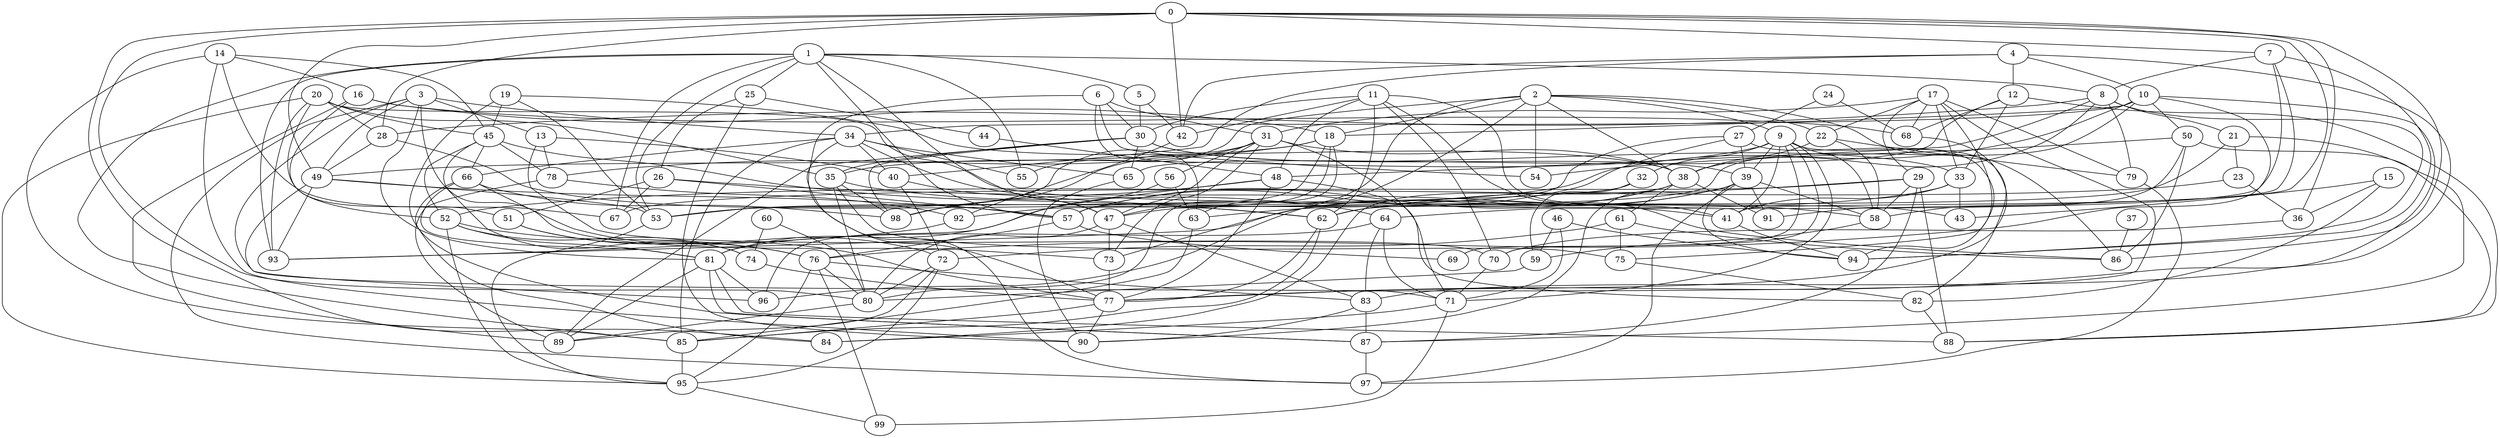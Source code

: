 strict graph "gnp_random_graph(100,0.06)" {
0;
1;
2;
3;
4;
5;
6;
7;
8;
9;
10;
11;
12;
13;
14;
15;
16;
17;
18;
19;
20;
21;
22;
23;
24;
25;
26;
27;
28;
29;
30;
31;
32;
33;
34;
35;
36;
37;
38;
39;
40;
41;
42;
43;
44;
45;
46;
47;
48;
49;
50;
51;
52;
53;
54;
55;
56;
57;
58;
59;
60;
61;
62;
63;
64;
65;
66;
67;
68;
69;
70;
71;
72;
73;
74;
75;
76;
77;
78;
79;
80;
81;
82;
83;
84;
85;
86;
87;
88;
89;
90;
91;
92;
93;
94;
95;
96;
97;
98;
99;
0 -- 36  [is_available=True, prob="1.0"];
0 -- 7  [is_available=True, prob="0.602041618401"];
0 -- 42  [is_available=True, prob="1.0"];
0 -- 80  [is_available=True, prob="0.829703698906"];
0 -- 49  [is_available=True, prob="0.915426758197"];
0 -- 84  [is_available=True, prob="0.05682813953"];
0 -- 86  [is_available=True, prob="1.0"];
0 -- 91  [is_available=True, prob="0.770318581832"];
0 -- 28  [is_available=True, prob="0.478967937101"];
1 -- 67  [is_available=True, prob="0.00327139351991"];
1 -- 5  [is_available=True, prob="0.36840293606"];
1 -- 8  [is_available=True, prob="0.971563178337"];
1 -- 57  [is_available=True, prob="0.0808017864869"];
1 -- 47  [is_available=True, prob="0.0962268246436"];
1 -- 53  [is_available=True, prob="1.0"];
1 -- 55  [is_available=True, prob="0.160209407044"];
1 -- 25  [is_available=True, prob="1.0"];
1 -- 93  [is_available=True, prob="0.659270236428"];
1 -- 85  [is_available=True, prob="0.183215336445"];
2 -- 96  [is_available=True, prob="0.526136784067"];
2 -- 22  [is_available=True, prob="0.0437936113011"];
2 -- 38  [is_available=True, prob="0.21041879787"];
2 -- 9  [is_available=True, prob="1.0"];
2 -- 18  [is_available=True, prob="0.0235662702388"];
2 -- 54  [is_available=True, prob="1.0"];
2 -- 55  [is_available=True, prob="0.486238987382"];
2 -- 86  [is_available=True, prob="0.693567663657"];
2 -- 63  [is_available=True, prob="1.0"];
3 -- 97  [is_available=True, prob="0.944774019471"];
3 -- 34  [is_available=True, prob="1.0"];
3 -- 81  [is_available=True, prob="0.423916812633"];
3 -- 73  [is_available=True, prob="1.0"];
3 -- 71  [is_available=True, prob="1.0"];
3 -- 13  [is_available=True, prob="0.043304303335"];
3 -- 49  [is_available=True, prob="1.0"];
4 -- 40  [is_available=True, prob="0.799464922181"];
4 -- 10  [is_available=True, prob="0.049874936539"];
4 -- 83  [is_available=True, prob="0.768421422117"];
4 -- 12  [is_available=True, prob="1.0"];
4 -- 42  [is_available=True, prob="0.641119541285"];
5 -- 42  [is_available=True, prob="0.0413490295779"];
5 -- 30  [is_available=True, prob="0.0144518198383"];
6 -- 63  [is_available=True, prob="0.898211684243"];
6 -- 77  [is_available=True, prob="0.116646708181"];
6 -- 54  [is_available=True, prob="0.230986106197"];
6 -- 30  [is_available=True, prob="0.715110360209"];
6 -- 31  [is_available=True, prob="0.258011011046"];
7 -- 8  [is_available=True, prob="0.225142742615"];
7 -- 94  [is_available=True, prob="0.737861589104"];
7 -- 64  [is_available=True, prob="0.342508563049"];
7 -- 41  [is_available=True, prob="0.436478226034"];
8 -- 38  [is_available=True, prob="1.0"];
8 -- 79  [is_available=True, prob="0.603162493752"];
8 -- 48  [is_available=True, prob="1.0"];
8 -- 21  [is_available=True, prob="0.43596708225"];
8 -- 28  [is_available=True, prob="0.357836412572"];
8 -- 94  [is_available=True, prob="1.0"];
9 -- 32  [is_available=True, prob="1.0"];
9 -- 35  [is_available=True, prob="1.0"];
9 -- 69  [is_available=True, prob="0.533538213646"];
9 -- 70  [is_available=True, prob="0.510732570794"];
9 -- 39  [is_available=True, prob="0.347440164017"];
9 -- 41  [is_available=True, prob="0.199084176769"];
9 -- 71  [is_available=True, prob="0.561019714127"];
9 -- 82  [is_available=True, prob="0.287366751711"];
9 -- 58  [is_available=True, prob="0.278040078766"];
10 -- 34  [is_available=True, prob="0.175173347165"];
10 -- 76  [is_available=True, prob="0.404264844161"];
10 -- 50  [is_available=True, prob="1.0"];
10 -- 77  [is_available=True, prob="0.0607820864774"];
10 -- 47  [is_available=True, prob="1.0"];
10 -- 18  [is_available=True, prob="0.107404821813"];
10 -- 53  [is_available=True, prob="0.368038018411"];
11 -- 70  [is_available=True, prob="1.0"];
11 -- 41  [is_available=True, prob="0.290329164073"];
11 -- 42  [is_available=True, prob="1.0"];
11 -- 48  [is_available=True, prob="1.0"];
11 -- 30  [is_available=True, prob="1.0"];
11 -- 86  [is_available=True, prob="1.0"];
11 -- 62  [is_available=True, prob="0.0649045870563"];
12 -- 68  [is_available=True, prob="0.933238920048"];
12 -- 33  [is_available=True, prob="0.454022519372"];
12 -- 88  [is_available=True, prob="0.649925546511"];
12 -- 65  [is_available=True, prob="1.0"];
13 -- 40  [is_available=True, prob="0.217633311367"];
13 -- 78  [is_available=True, prob="0.154758799712"];
13 -- 70  [is_available=True, prob="1.0"];
14 -- 16  [is_available=True, prob="0.274517995775"];
14 -- 90  [is_available=True, prob="0.0355260742756"];
14 -- 67  [is_available=True, prob="1.0"];
14 -- 45  [is_available=True, prob="0.697696090988"];
14 -- 85  [is_available=True, prob="0.818476277319"];
15 -- 82  [is_available=True, prob="0.637631472518"];
15 -- 43  [is_available=True, prob="0.0140351755038"];
15 -- 36  [is_available=True, prob="0.811593659405"];
16 -- 68  [is_available=True, prob="1.0"];
16 -- 18  [is_available=True, prob="0.127258039938"];
16 -- 52  [is_available=True, prob="1.0"];
16 -- 89  [is_available=True, prob="1.0"];
17 -- 33  [is_available=True, prob="1.0"];
17 -- 68  [is_available=True, prob="0.0117374000146"];
17 -- 75  [is_available=True, prob="0.392536189616"];
17 -- 77  [is_available=True, prob="0.603549838482"];
17 -- 79  [is_available=True, prob="0.615936384401"];
17 -- 22  [is_available=True, prob="0.616514582462"];
17 -- 29  [is_available=True, prob="0.602583446689"];
17 -- 31  [is_available=True, prob="0.749566223566"];
18 -- 80  [is_available=True, prob="0.8943935332"];
18 -- 78  [is_available=True, prob="0.264762839939"];
18 -- 47  [is_available=True, prob="1.0"];
18 -- 49  [is_available=True, prob="1.0"];
18 -- 57  [is_available=True, prob="0.861610579607"];
19 -- 87  [is_available=True, prob="0.117302681487"];
19 -- 45  [is_available=True, prob="1.0"];
19 -- 38  [is_available=True, prob="0.436202077159"];
19 -- 53  [is_available=True, prob="1.0"];
20 -- 35  [is_available=True, prob="0.947694471443"];
20 -- 43  [is_available=True, prob="1.0"];
20 -- 45  [is_available=True, prob="0.670320872984"];
20 -- 51  [is_available=True, prob="0.72506256424"];
20 -- 28  [is_available=True, prob="1.0"];
20 -- 93  [is_available=True, prob="1.0"];
20 -- 95  [is_available=True, prob="1.0"];
21 -- 87  [is_available=True, prob="0.984621546785"];
21 -- 62  [is_available=True, prob="1.0"];
21 -- 23  [is_available=True, prob="1.0"];
22 -- 58  [is_available=True, prob="0.280798197686"];
22 -- 38  [is_available=True, prob="0.108124777051"];
22 -- 79  [is_available=True, prob="0.675873975056"];
23 -- 52  [is_available=True, prob="0.252438048822"];
23 -- 36  [is_available=True, prob="0.476823517506"];
24 -- 27  [is_available=True, prob="0.684039453716"];
24 -- 68  [is_available=True, prob="0.949787377684"];
25 -- 26  [is_available=True, prob="0.395849639579"];
25 -- 44  [is_available=True, prob="1.0"];
25 -- 90  [is_available=True, prob="0.933626021182"];
26 -- 67  [is_available=True, prob="1.0"];
26 -- 51  [is_available=True, prob="1.0"];
26 -- 57  [is_available=True, prob="1.0"];
26 -- 41  [is_available=True, prob="0.918962836797"];
27 -- 57  [is_available=True, prob="0.462130085918"];
27 -- 92  [is_available=True, prob="0.216450796588"];
27 -- 94  [is_available=True, prob="0.0520211263964"];
27 -- 39  [is_available=True, prob="0.991048022101"];
28 -- 62  [is_available=True, prob="0.533878396926"];
28 -- 49  [is_available=True, prob="0.625995456835"];
29 -- 67  [is_available=True, prob="0.318288581756"];
29 -- 87  [is_available=True, prob="0.46758128214"];
29 -- 88  [is_available=True, prob="0.461892239429"];
29 -- 58  [is_available=True, prob="0.34696348763"];
29 -- 62  [is_available=True, prob="0.943316231259"];
30 -- 33  [is_available=True, prob="0.792404442886"];
30 -- 98  [is_available=True, prob="1.0"];
30 -- 35  [is_available=True, prob="0.75153370015"];
30 -- 39  [is_available=True, prob="0.3661745984"];
30 -- 89  [is_available=True, prob="0.715625744842"];
30 -- 65  [is_available=True, prob="0.782404916484"];
31 -- 98  [is_available=True, prob="1.0"];
31 -- 38  [is_available=True, prob="1.0"];
31 -- 71  [is_available=True, prob="0.518779505813"];
31 -- 73  [is_available=True, prob="1.0"];
31 -- 47  [is_available=True, prob="1.0"];
31 -- 53  [is_available=True, prob="0.85899379801"];
31 -- 56  [is_available=True, prob="0.922540625202"];
32 -- 59  [is_available=True, prob="0.71447363813"];
32 -- 53  [is_available=True, prob="0.413360686812"];
33 -- 41  [is_available=True, prob="0.16338371129"];
33 -- 43  [is_available=True, prob="0.817369319169"];
33 -- 63  [is_available=True, prob="0.683318844156"];
34 -- 65  [is_available=True, prob="0.87028138707"];
34 -- 66  [is_available=True, prob="0.959432298266"];
34 -- 97  [is_available=True, prob="0.207163069109"];
34 -- 40  [is_available=True, prob="1.0"];
34 -- 85  [is_available=True, prob="0.446246595012"];
34 -- 55  [is_available=True, prob="1.0"];
34 -- 58  [is_available=True, prob="1.0"];
35 -- 64  [is_available=True, prob="0.926792040733"];
35 -- 98  [is_available=True, prob="0.790811758862"];
35 -- 75  [is_available=True, prob="0.80481461906"];
35 -- 80  [is_available=True, prob="0.65123477872"];
36 -- 70  [is_available=True, prob="0.468563818436"];
37 -- 86  [is_available=True, prob="1.0"];
38 -- 73  [is_available=True, prob="0.0969359951229"];
38 -- 84  [is_available=True, prob="1.0"];
38 -- 57  [is_available=True, prob="0.988194097677"];
38 -- 91  [is_available=True, prob="0.273621521209"];
38 -- 61  [is_available=True, prob="1.0"];
39 -- 97  [is_available=True, prob="0.25258905581"];
39 -- 91  [is_available=True, prob="0.749415052666"];
39 -- 94  [is_available=True, prob="0.246932855011"];
39 -- 93  [is_available=True, prob="1.0"];
39 -- 58  [is_available=True, prob="0.303369509028"];
39 -- 90  [is_available=True, prob="1.0"];
39 -- 62  [is_available=True, prob="0.56000201255"];
40 -- 72  [is_available=True, prob="1.0"];
40 -- 47  [is_available=True, prob="0.680882695257"];
41 -- 94  [is_available=True, prob="0.601546658834"];
42 -- 92  [is_available=True, prob="0.0980852319832"];
44 -- 48  [is_available=True, prob="0.719081040316"];
45 -- 66  [is_available=True, prob="1.0"];
45 -- 74  [is_available=True, prob="1.0"];
45 -- 52  [is_available=True, prob="0.813158449118"];
45 -- 78  [is_available=True, prob="0.93471421598"];
45 -- 62  [is_available=True, prob="0.127535635941"];
46 -- 59  [is_available=True, prob="0.709661390662"];
46 -- 94  [is_available=True, prob="0.924089120395"];
46 -- 71  [is_available=True, prob="0.152209832546"];
47 -- 73  [is_available=True, prob="0.336523339173"];
47 -- 80  [is_available=True, prob="0.523084138756"];
47 -- 83  [is_available=True, prob="0.792001547062"];
48 -- 98  [is_available=True, prob="1.0"];
48 -- 77  [is_available=True, prob="0.167469286276"];
48 -- 81  [is_available=True, prob="0.319821473746"];
48 -- 82  [is_available=True, prob="0.946848400932"];
49 -- 96  [is_available=True, prob="0.535569474799"];
49 -- 53  [is_available=True, prob="0.959490854231"];
49 -- 57  [is_available=True, prob="0.814590516367"];
49 -- 93  [is_available=True, prob="0.93128616884"];
50 -- 88  [is_available=True, prob="0.0905490501745"];
50 -- 86  [is_available=True, prob="1.0"];
50 -- 58  [is_available=True, prob="1.0"];
50 -- 54  [is_available=True, prob="0.45071378848"];
51 -- 76  [is_available=True, prob="0.0347707708392"];
51 -- 77  [is_available=True, prob="0.377108418121"];
52 -- 74  [is_available=True, prob="0.467916991553"];
52 -- 76  [is_available=True, prob="0.792099799317"];
52 -- 81  [is_available=True, prob="1.0"];
52 -- 95  [is_available=True, prob="0.764826746784"];
53 -- 95  [is_available=True, prob="1.0"];
56 -- 96  [is_available=True, prob="0.0714205183111"];
56 -- 63  [is_available=True, prob="0.00313725948338"];
57 -- 69  [is_available=True, prob="0.920316715763"];
57 -- 76  [is_available=True, prob="0.748636267743"];
58 -- 59  [is_available=True, prob="0.862622125053"];
59 -- 80  [is_available=True, prob="0.427664904547"];
60 -- 80  [is_available=True, prob="1.0"];
60 -- 74  [is_available=True, prob="0.0525230431372"];
61 -- 72  [is_available=True, prob="1.0"];
61 -- 75  [is_available=True, prob="0.761313261788"];
61 -- 86  [is_available=True, prob="1.0"];
62 -- 77  [is_available=True, prob="1.0"];
62 -- 85  [is_available=True, prob="0.0957355632218"];
63 -- 85  [is_available=True, prob="0.514890338396"];
64 -- 83  [is_available=True, prob="0.872088846347"];
64 -- 81  [is_available=True, prob="1.0"];
64 -- 71  [is_available=True, prob="0.0160781000132"];
65 -- 90  [is_available=True, prob="0.133858151792"];
66 -- 72  [is_available=True, prob="1.0"];
66 -- 98  [is_available=True, prob="0.337310620295"];
66 -- 81  [is_available=True, prob="0.16838468453"];
66 -- 84  [is_available=True, prob="0.412855119222"];
68 -- 77  [is_available=True, prob="1.0"];
70 -- 71  [is_available=True, prob="0.74715084798"];
71 -- 99  [is_available=True, prob="0.148632214738"];
71 -- 84  [is_available=True, prob="0.607434099942"];
72 -- 80  [is_available=True, prob="0.103295009207"];
72 -- 89  [is_available=True, prob="0.0893991467084"];
72 -- 95  [is_available=True, prob="1.0"];
73 -- 77  [is_available=True, prob="0.17396175972"];
74 -- 77  [is_available=True, prob="0.909637293588"];
75 -- 82  [is_available=True, prob="0.42807596652"];
76 -- 83  [is_available=True, prob="0.87227658529"];
76 -- 99  [is_available=True, prob="0.0831429546805"];
76 -- 80  [is_available=True, prob="0.857464213765"];
76 -- 95  [is_available=True, prob="0.288873233697"];
77 -- 85  [is_available=True, prob="0.713927849196"];
77 -- 90  [is_available=True, prob="0.205456708992"];
78 -- 89  [is_available=True, prob="1.0"];
78 -- 92  [is_available=True, prob="0.414838852347"];
79 -- 97  [is_available=True, prob="0.735129308391"];
80 -- 89  [is_available=True, prob="1.0"];
81 -- 96  [is_available=True, prob="0.589996928239"];
81 -- 87  [is_available=True, prob="0.249548269128"];
81 -- 88  [is_available=True, prob="1.0"];
81 -- 89  [is_available=True, prob="1.0"];
82 -- 88  [is_available=True, prob="1.0"];
83 -- 87  [is_available=True, prob="1.0"];
83 -- 90  [is_available=True, prob="1.0"];
85 -- 95  [is_available=True, prob="0.24856737067"];
87 -- 97  [is_available=True, prob="0.46148941311"];
92 -- 93  [is_available=True, prob="0.342766768319"];
95 -- 99  [is_available=True, prob="0.880350759339"];
}
